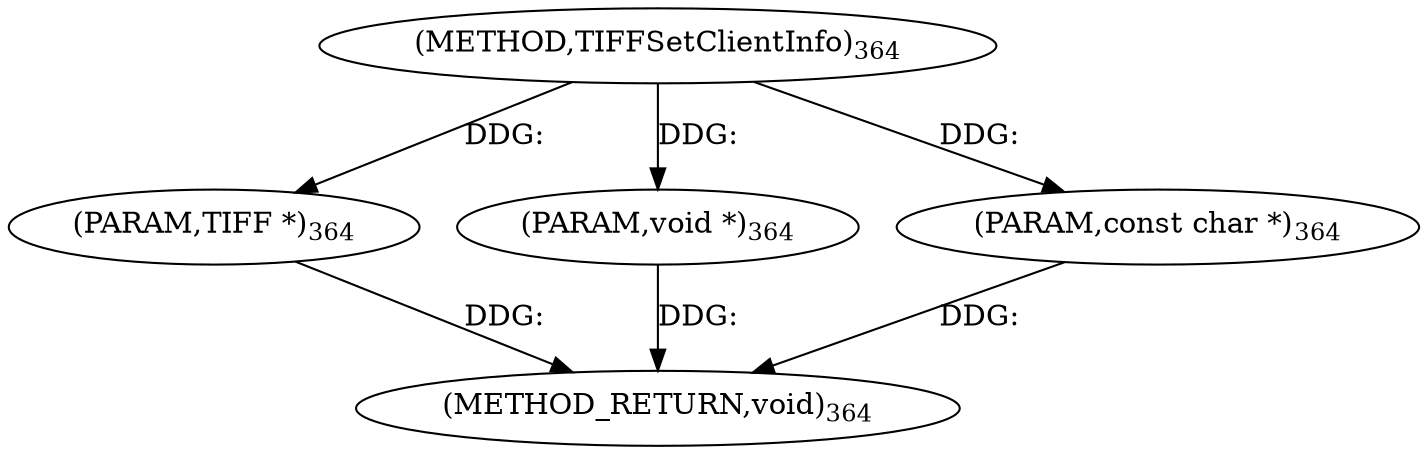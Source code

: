 digraph "TIFFSetClientInfo" {  
"8503" [label = <(METHOD,TIFFSetClientInfo)<SUB>364</SUB>> ]
"8507" [label = <(METHOD_RETURN,void)<SUB>364</SUB>> ]
"8504" [label = <(PARAM,TIFF *)<SUB>364</SUB>> ]
"8505" [label = <(PARAM,void *)<SUB>364</SUB>> ]
"8506" [label = <(PARAM,const char *)<SUB>364</SUB>> ]
  "8504" -> "8507"  [ label = "DDG: "] 
  "8505" -> "8507"  [ label = "DDG: "] 
  "8506" -> "8507"  [ label = "DDG: "] 
  "8503" -> "8504"  [ label = "DDG: "] 
  "8503" -> "8505"  [ label = "DDG: "] 
  "8503" -> "8506"  [ label = "DDG: "] 
}
